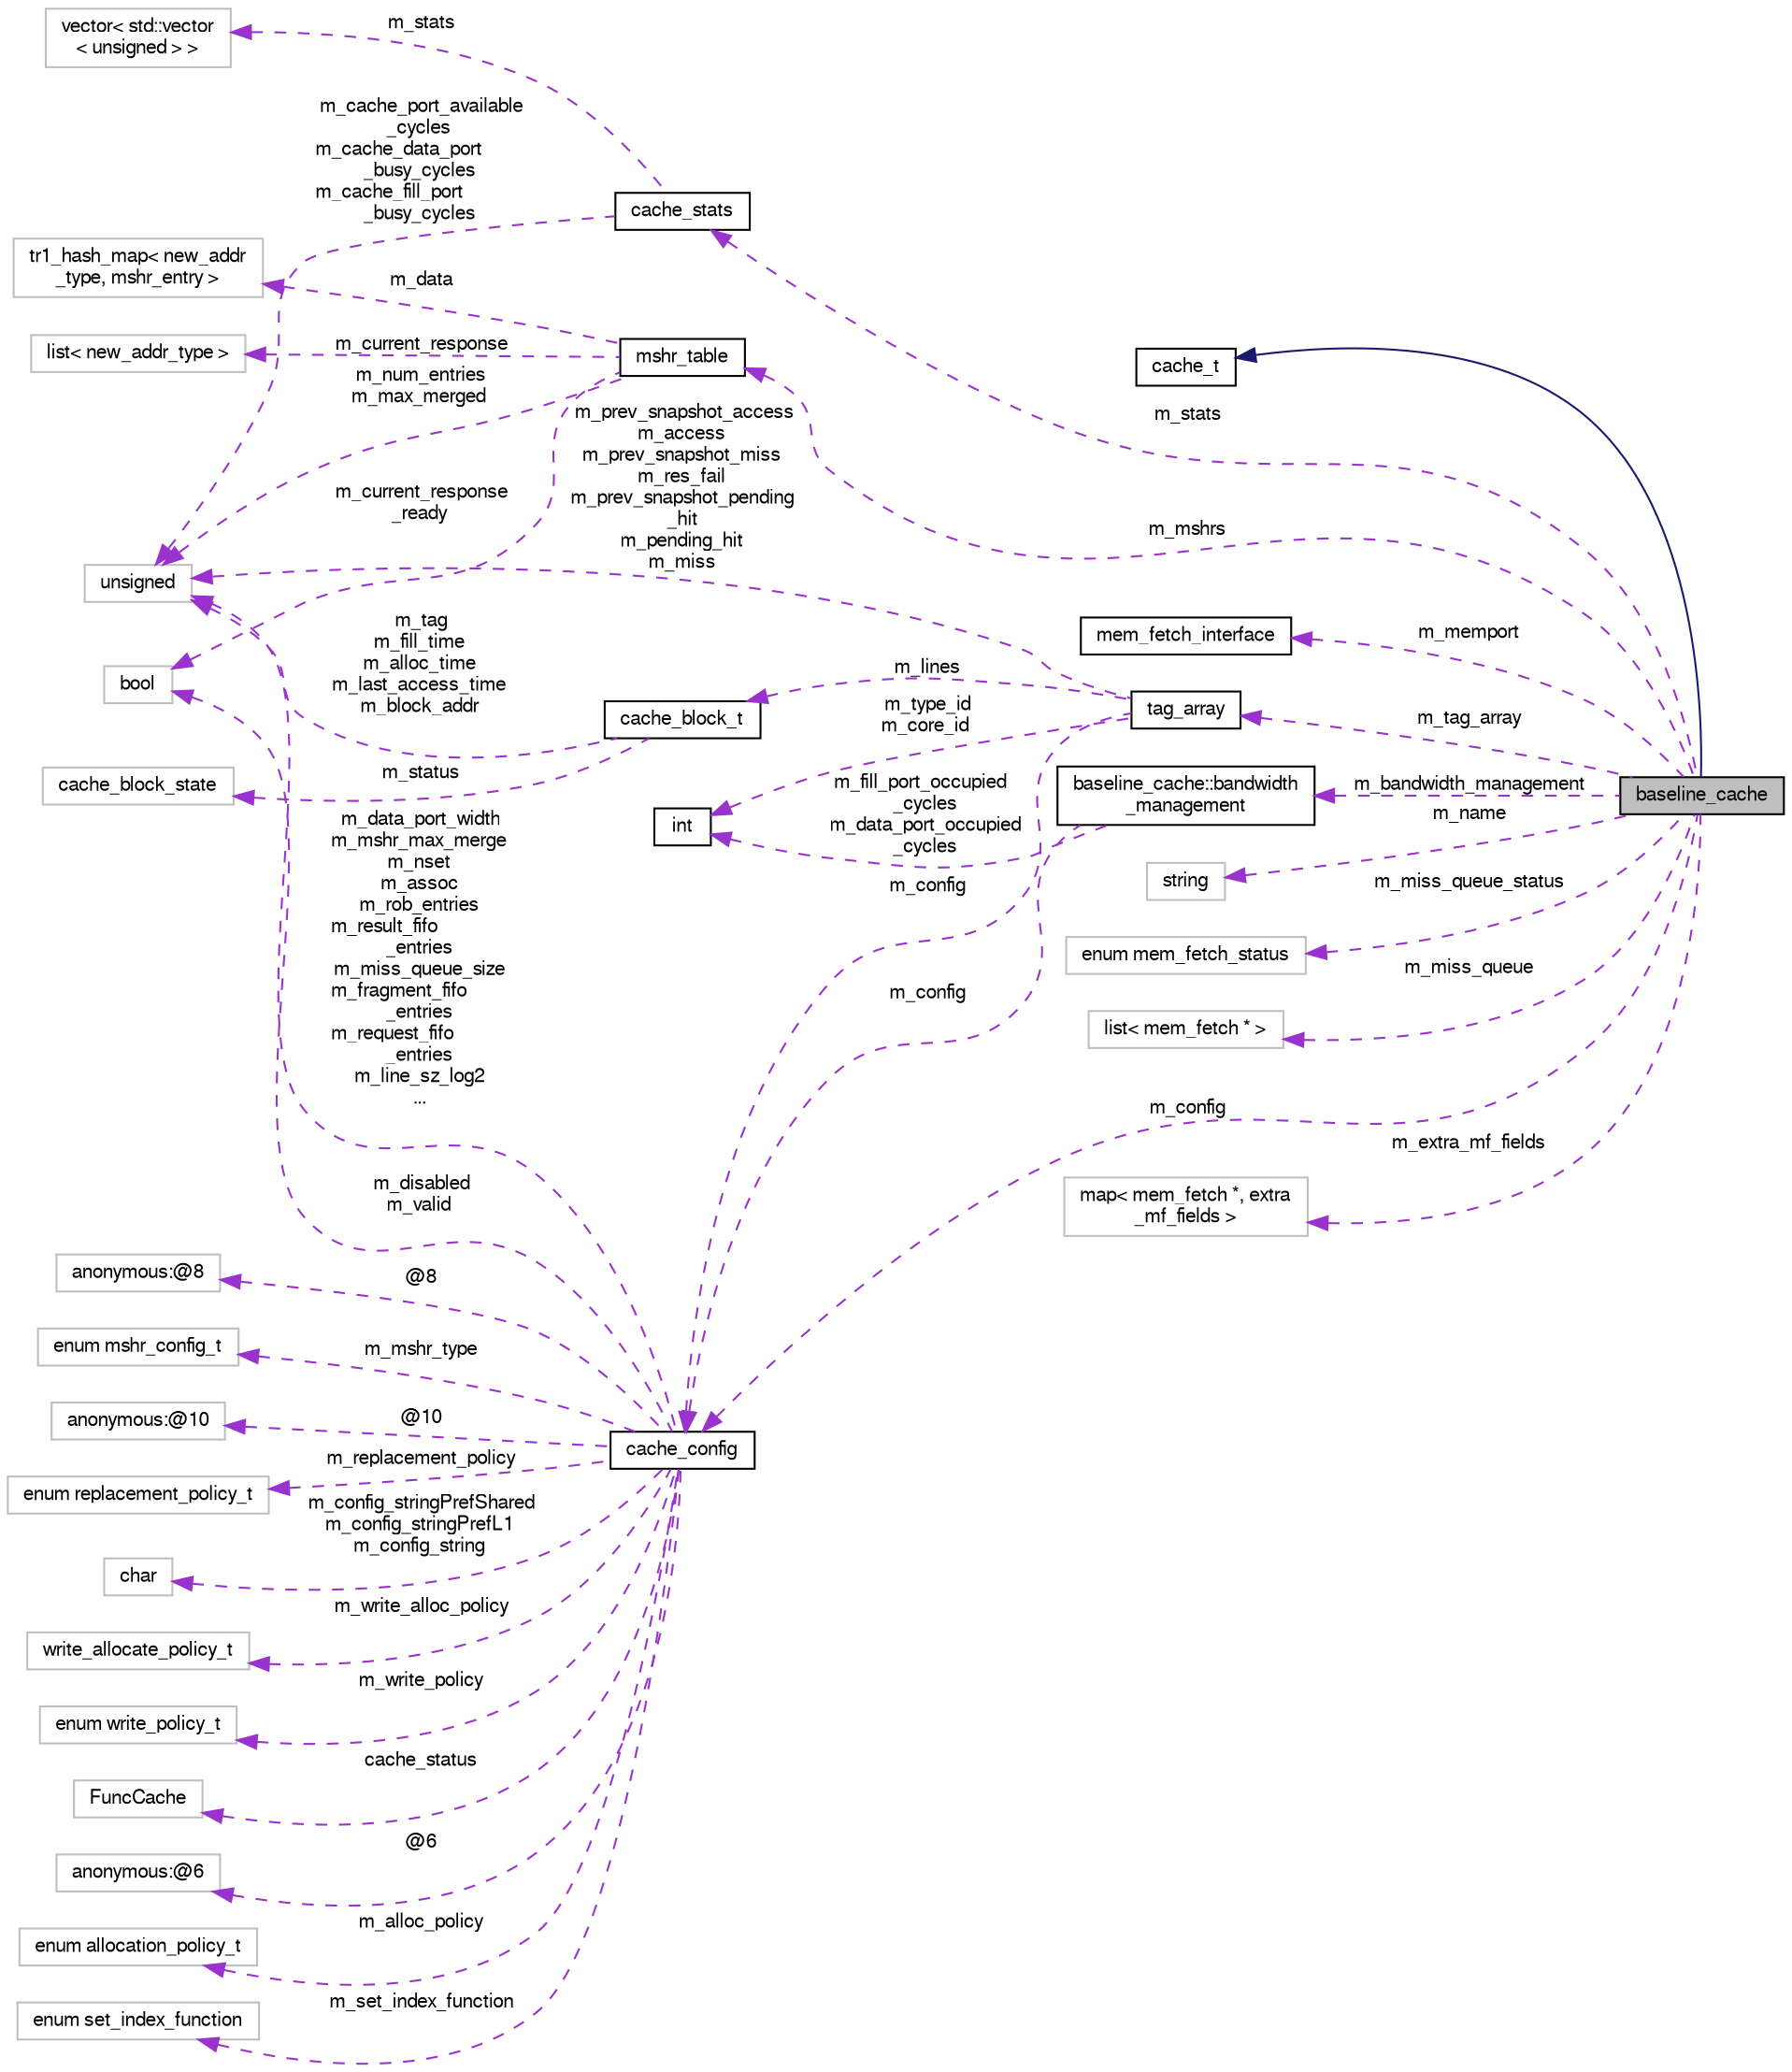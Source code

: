 digraph "baseline_cache"
{
  bgcolor="transparent";
  edge [fontname="FreeSans",fontsize="10",labelfontname="FreeSans",labelfontsize="10"];
  node [fontname="FreeSans",fontsize="10",shape=record];
  rankdir="LR";
  Node6 [label="baseline_cache",height=0.2,width=0.4,color="black", fillcolor="grey75", style="filled", fontcolor="black"];
  Node7 -> Node6 [dir="back",color="midnightblue",fontsize="10",style="solid",fontname="FreeSans"];
  Node7 [label="cache_t",height=0.2,width=0.4,color="black",URL="$classcache__t.html"];
  Node8 -> Node6 [dir="back",color="darkorchid3",fontsize="10",style="dashed",label=" m_stats" ,fontname="FreeSans"];
  Node8 [label="cache_stats",height=0.2,width=0.4,color="black",URL="$classcache__stats.html"];
  Node9 -> Node8 [dir="back",color="darkorchid3",fontsize="10",style="dashed",label=" m_stats" ,fontname="FreeSans"];
  Node9 [label="vector\< std::vector\l\< unsigned \> \>",height=0.2,width=0.4,color="grey75"];
  Node10 -> Node8 [dir="back",color="darkorchid3",fontsize="10",style="dashed",label=" m_cache_port_available\l_cycles\nm_cache_data_port\l_busy_cycles\nm_cache_fill_port\l_busy_cycles" ,fontname="FreeSans"];
  Node10 [label="unsigned",height=0.2,width=0.4,color="grey75"];
  Node11 -> Node6 [dir="back",color="darkorchid3",fontsize="10",style="dashed",label=" m_mshrs" ,fontname="FreeSans"];
  Node11 [label="mshr_table",height=0.2,width=0.4,color="black",URL="$classmshr__table.html"];
  Node12 -> Node11 [dir="back",color="darkorchid3",fontsize="10",style="dashed",label=" m_data" ,fontname="FreeSans"];
  Node12 [label="tr1_hash_map\< new_addr\l_type, mshr_entry \>",height=0.2,width=0.4,color="grey75"];
  Node13 -> Node11 [dir="back",color="darkorchid3",fontsize="10",style="dashed",label=" m_current_response" ,fontname="FreeSans"];
  Node13 [label="list\< new_addr_type \>",height=0.2,width=0.4,color="grey75"];
  Node14 -> Node11 [dir="back",color="darkorchid3",fontsize="10",style="dashed",label=" m_current_response\l_ready" ,fontname="FreeSans"];
  Node14 [label="bool",height=0.2,width=0.4,color="grey75"];
  Node10 -> Node11 [dir="back",color="darkorchid3",fontsize="10",style="dashed",label=" m_num_entries\nm_max_merged" ,fontname="FreeSans"];
  Node15 -> Node6 [dir="back",color="darkorchid3",fontsize="10",style="dashed",label=" m_memport" ,fontname="FreeSans"];
  Node15 [label="mem_fetch_interface",height=0.2,width=0.4,color="black",URL="$classmem__fetch__interface.html"];
  Node16 -> Node6 [dir="back",color="darkorchid3",fontsize="10",style="dashed",label=" m_bandwidth_management" ,fontname="FreeSans"];
  Node16 [label="baseline_cache::bandwidth\l_management",height=0.2,width=0.4,color="black",URL="$classbaseline__cache_1_1bandwidth__management.html",tooltip="Sub-class containing all metadata for port bandwidth management. "];
  Node17 -> Node16 [dir="back",color="darkorchid3",fontsize="10",style="dashed",label=" m_fill_port_occupied\l_cycles\nm_data_port_occupied\l_cycles" ,fontname="FreeSans"];
  Node17 [label="int",height=0.2,width=0.4,color="black",URL="$classint.html"];
  Node18 -> Node16 [dir="back",color="darkorchid3",fontsize="10",style="dashed",label=" m_config" ,fontname="FreeSans"];
  Node18 [label="cache_config",height=0.2,width=0.4,color="black",URL="$classcache__config.html"];
  Node19 -> Node18 [dir="back",color="darkorchid3",fontsize="10",style="dashed",label=" m_config_stringPrefShared\nm_config_stringPrefL1\nm_config_string" ,fontname="FreeSans"];
  Node19 [label="char",height=0.2,width=0.4,color="grey75"];
  Node20 -> Node18 [dir="back",color="darkorchid3",fontsize="10",style="dashed",label=" m_write_alloc_policy" ,fontname="FreeSans"];
  Node20 [label="write_allocate_policy_t",height=0.2,width=0.4,color="grey75"];
  Node21 -> Node18 [dir="back",color="darkorchid3",fontsize="10",style="dashed",label=" m_write_policy" ,fontname="FreeSans"];
  Node21 [label="enum write_policy_t",height=0.2,width=0.4,color="grey75"];
  Node14 -> Node18 [dir="back",color="darkorchid3",fontsize="10",style="dashed",label=" m_disabled\nm_valid" ,fontname="FreeSans"];
  Node22 -> Node18 [dir="back",color="darkorchid3",fontsize="10",style="dashed",label=" cache_status" ,fontname="FreeSans"];
  Node22 [label="FuncCache",height=0.2,width=0.4,color="grey75"];
  Node23 -> Node18 [dir="back",color="darkorchid3",fontsize="10",style="dashed",label=" @6" ,fontname="FreeSans"];
  Node23 [label="anonymous:@6",height=0.2,width=0.4,color="grey75"];
  Node24 -> Node18 [dir="back",color="darkorchid3",fontsize="10",style="dashed",label=" m_alloc_policy" ,fontname="FreeSans"];
  Node24 [label="enum allocation_policy_t",height=0.2,width=0.4,color="grey75"];
  Node25 -> Node18 [dir="back",color="darkorchid3",fontsize="10",style="dashed",label=" m_set_index_function" ,fontname="FreeSans"];
  Node25 [label="enum set_index_function",height=0.2,width=0.4,color="grey75"];
  Node26 -> Node18 [dir="back",color="darkorchid3",fontsize="10",style="dashed",label=" @8" ,fontname="FreeSans"];
  Node26 [label="anonymous:@8",height=0.2,width=0.4,color="grey75"];
  Node27 -> Node18 [dir="back",color="darkorchid3",fontsize="10",style="dashed",label=" m_mshr_type" ,fontname="FreeSans"];
  Node27 [label="enum mshr_config_t",height=0.2,width=0.4,color="grey75"];
  Node10 -> Node18 [dir="back",color="darkorchid3",fontsize="10",style="dashed",label=" m_data_port_width\nm_mshr_max_merge\nm_nset\nm_assoc\nm_rob_entries\nm_result_fifo\l_entries\nm_miss_queue_size\nm_fragment_fifo\l_entries\nm_request_fifo\l_entries\nm_line_sz_log2\n..." ,fontname="FreeSans"];
  Node28 -> Node18 [dir="back",color="darkorchid3",fontsize="10",style="dashed",label=" @10" ,fontname="FreeSans"];
  Node28 [label="anonymous:@10",height=0.2,width=0.4,color="grey75"];
  Node29 -> Node18 [dir="back",color="darkorchid3",fontsize="10",style="dashed",label=" m_replacement_policy" ,fontname="FreeSans"];
  Node29 [label="enum replacement_policy_t",height=0.2,width=0.4,color="grey75"];
  Node30 -> Node6 [dir="back",color="darkorchid3",fontsize="10",style="dashed",label=" m_name" ,fontname="FreeSans"];
  Node30 [label="string",height=0.2,width=0.4,color="grey75"];
  Node31 -> Node6 [dir="back",color="darkorchid3",fontsize="10",style="dashed",label=" m_miss_queue_status" ,fontname="FreeSans"];
  Node31 [label="enum mem_fetch_status",height=0.2,width=0.4,color="grey75"];
  Node32 -> Node6 [dir="back",color="darkorchid3",fontsize="10",style="dashed",label=" m_miss_queue" ,fontname="FreeSans"];
  Node32 [label="list\< mem_fetch * \>",height=0.2,width=0.4,color="grey75"];
  Node18 -> Node6 [dir="back",color="darkorchid3",fontsize="10",style="dashed",label=" m_config" ,fontname="FreeSans"];
  Node33 -> Node6 [dir="back",color="darkorchid3",fontsize="10",style="dashed",label=" m_tag_array" ,fontname="FreeSans"];
  Node33 [label="tag_array",height=0.2,width=0.4,color="black",URL="$classtag__array.html"];
  Node17 -> Node33 [dir="back",color="darkorchid3",fontsize="10",style="dashed",label=" m_type_id\nm_core_id" ,fontname="FreeSans"];
  Node34 -> Node33 [dir="back",color="darkorchid3",fontsize="10",style="dashed",label=" m_lines" ,fontname="FreeSans"];
  Node34 [label="cache_block_t",height=0.2,width=0.4,color="black",URL="$structcache__block__t.html"];
  Node35 -> Node34 [dir="back",color="darkorchid3",fontsize="10",style="dashed",label=" m_status" ,fontname="FreeSans"];
  Node35 [label="cache_block_state",height=0.2,width=0.4,color="grey75"];
  Node10 -> Node34 [dir="back",color="darkorchid3",fontsize="10",style="dashed",label=" m_tag\nm_fill_time\nm_alloc_time\nm_last_access_time\nm_block_addr" ,fontname="FreeSans"];
  Node10 -> Node33 [dir="back",color="darkorchid3",fontsize="10",style="dashed",label=" m_prev_snapshot_access\nm_access\nm_prev_snapshot_miss\nm_res_fail\nm_prev_snapshot_pending\l_hit\nm_pending_hit\nm_miss" ,fontname="FreeSans"];
  Node18 -> Node33 [dir="back",color="darkorchid3",fontsize="10",style="dashed",label=" m_config" ,fontname="FreeSans"];
  Node36 -> Node6 [dir="back",color="darkorchid3",fontsize="10",style="dashed",label=" m_extra_mf_fields" ,fontname="FreeSans"];
  Node36 [label="map\< mem_fetch *, extra\l_mf_fields \>",height=0.2,width=0.4,color="grey75"];
}
